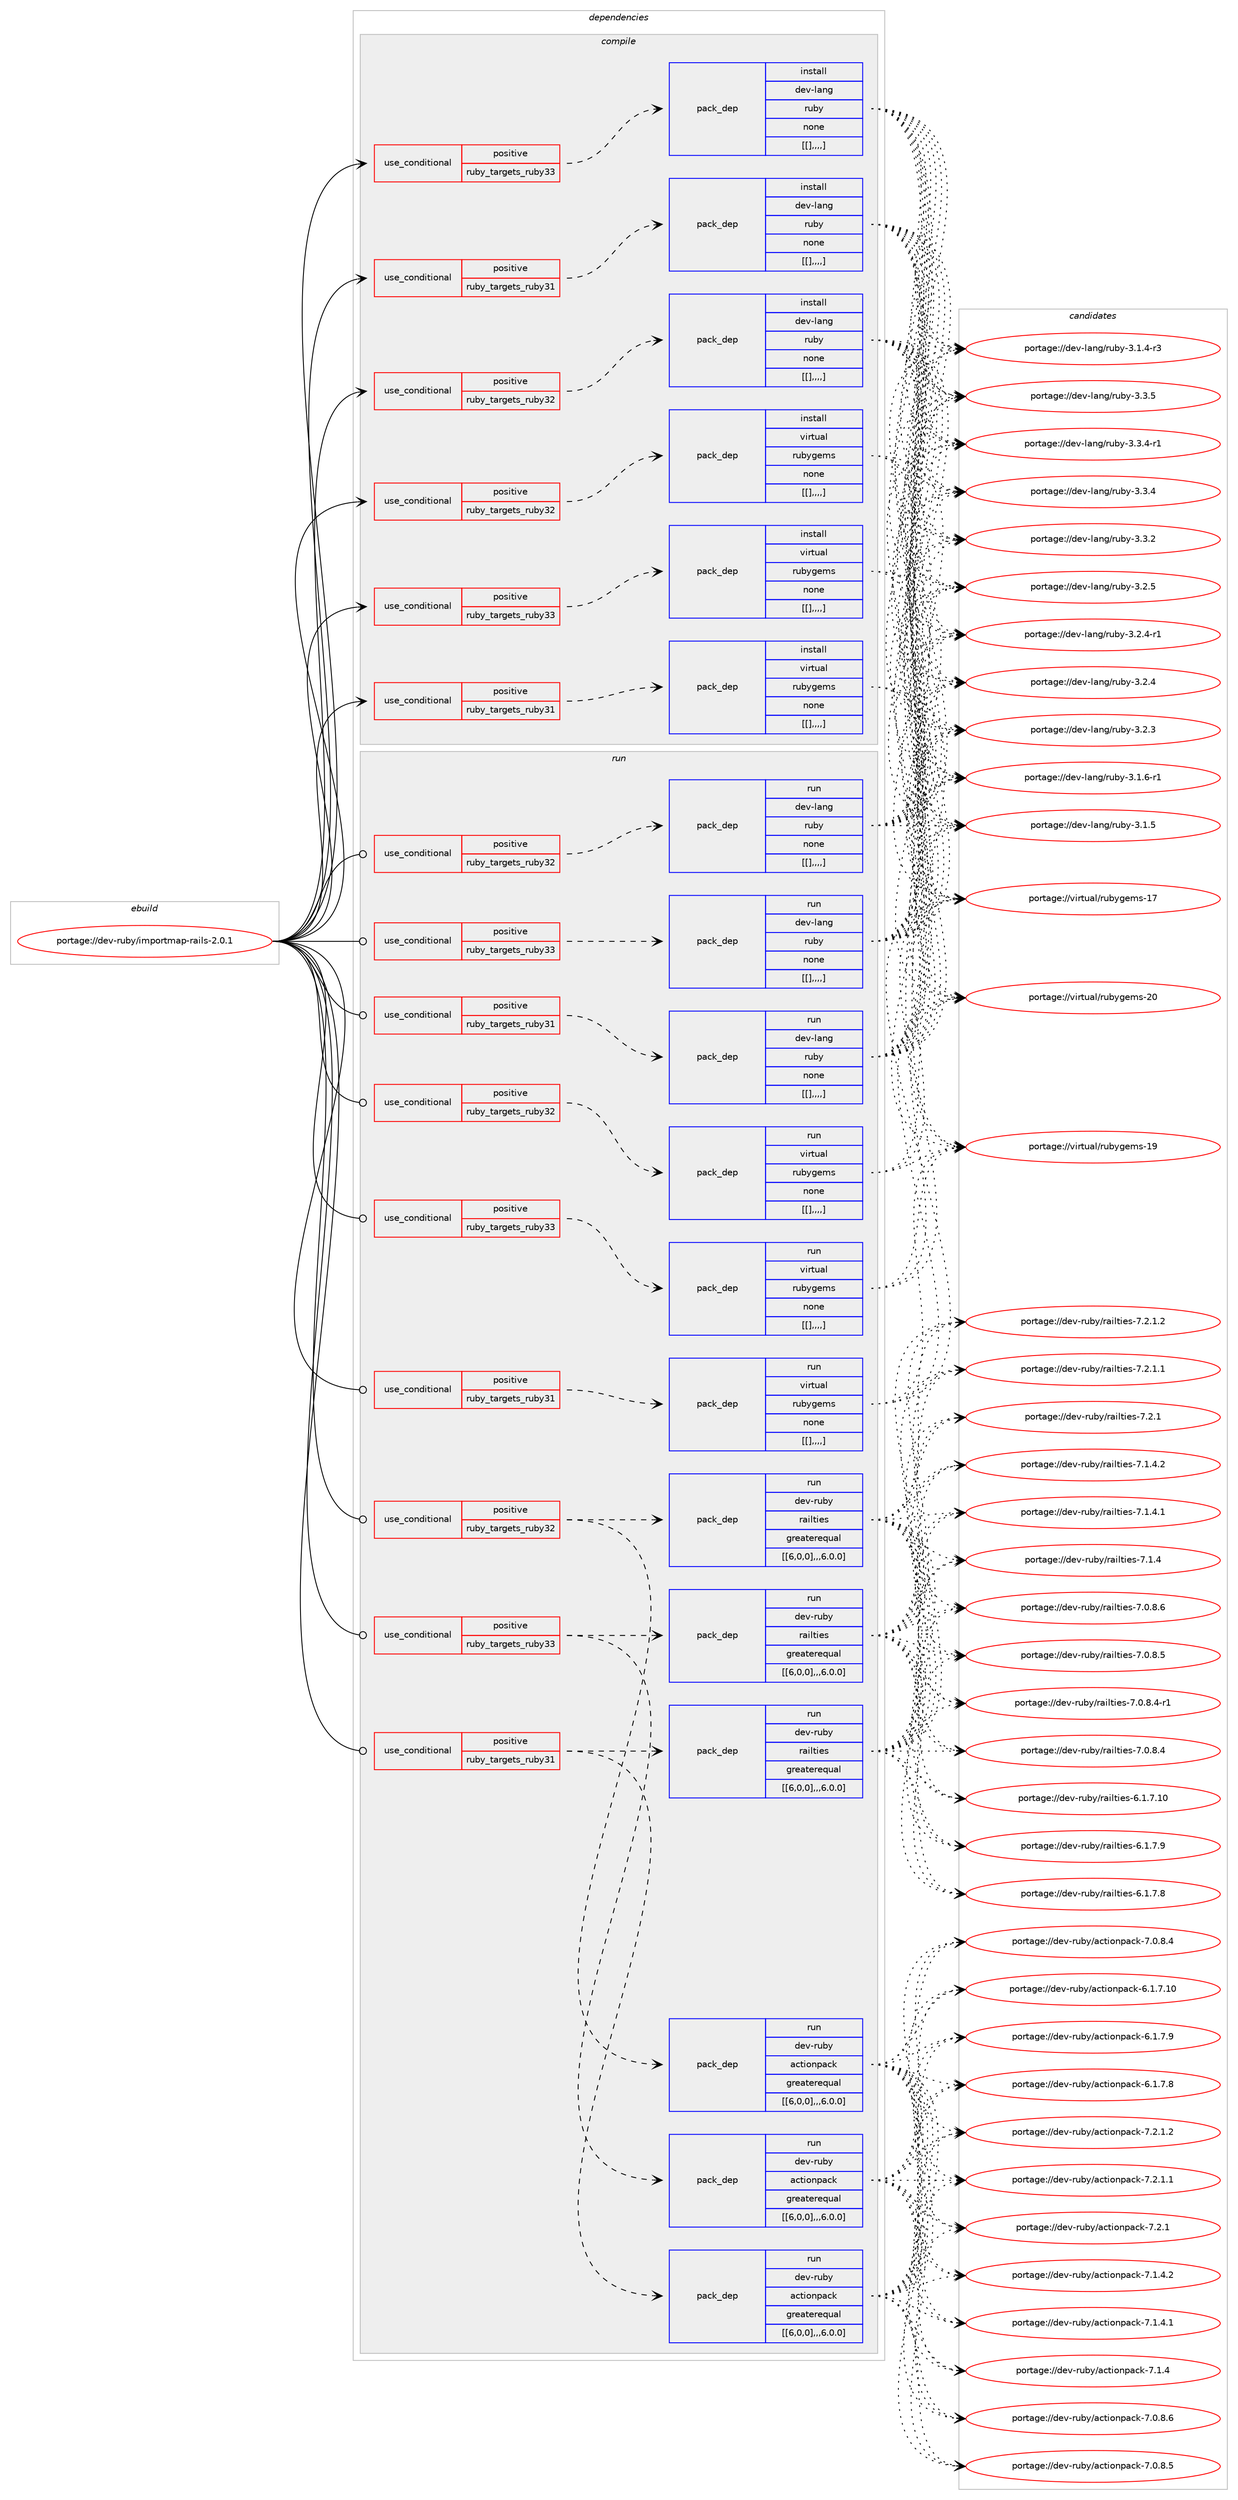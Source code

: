 digraph prolog {

# *************
# Graph options
# *************

newrank=true;
concentrate=true;
compound=true;
graph [rankdir=LR,fontname=Helvetica,fontsize=10,ranksep=1.5];#, ranksep=2.5, nodesep=0.2];
edge  [arrowhead=vee];
node  [fontname=Helvetica,fontsize=10];

# **********
# The ebuild
# **********

subgraph cluster_leftcol {
color=gray;
label=<<i>ebuild</i>>;
id [label="portage://dev-ruby/importmap-rails-2.0.1", color=red, width=4, href="../dev-ruby/importmap-rails-2.0.1.svg"];
}

# ****************
# The dependencies
# ****************

subgraph cluster_midcol {
color=gray;
label=<<i>dependencies</i>>;
subgraph cluster_compile {
fillcolor="#eeeeee";
style=filled;
label=<<i>compile</i>>;
subgraph cond53173 {
dependency197227 [label=<<TABLE BORDER="0" CELLBORDER="1" CELLSPACING="0" CELLPADDING="4"><TR><TD ROWSPAN="3" CELLPADDING="10">use_conditional</TD></TR><TR><TD>positive</TD></TR><TR><TD>ruby_targets_ruby31</TD></TR></TABLE>>, shape=none, color=red];
subgraph pack142643 {
dependency197398 [label=<<TABLE BORDER="0" CELLBORDER="1" CELLSPACING="0" CELLPADDING="4" WIDTH="220"><TR><TD ROWSPAN="6" CELLPADDING="30">pack_dep</TD></TR><TR><TD WIDTH="110">install</TD></TR><TR><TD>dev-lang</TD></TR><TR><TD>ruby</TD></TR><TR><TD>none</TD></TR><TR><TD>[[],,,,]</TD></TR></TABLE>>, shape=none, color=blue];
}
dependency197227:e -> dependency197398:w [weight=20,style="dashed",arrowhead="vee"];
}
id:e -> dependency197227:w [weight=20,style="solid",arrowhead="vee"];
subgraph cond53263 {
dependency197409 [label=<<TABLE BORDER="0" CELLBORDER="1" CELLSPACING="0" CELLPADDING="4"><TR><TD ROWSPAN="3" CELLPADDING="10">use_conditional</TD></TR><TR><TD>positive</TD></TR><TR><TD>ruby_targets_ruby31</TD></TR></TABLE>>, shape=none, color=red];
subgraph pack142756 {
dependency197516 [label=<<TABLE BORDER="0" CELLBORDER="1" CELLSPACING="0" CELLPADDING="4" WIDTH="220"><TR><TD ROWSPAN="6" CELLPADDING="30">pack_dep</TD></TR><TR><TD WIDTH="110">install</TD></TR><TR><TD>virtual</TD></TR><TR><TD>rubygems</TD></TR><TR><TD>none</TD></TR><TR><TD>[[],,,,]</TD></TR></TABLE>>, shape=none, color=blue];
}
dependency197409:e -> dependency197516:w [weight=20,style="dashed",arrowhead="vee"];
}
id:e -> dependency197409:w [weight=20,style="solid",arrowhead="vee"];
subgraph cond53331 {
dependency197582 [label=<<TABLE BORDER="0" CELLBORDER="1" CELLSPACING="0" CELLPADDING="4"><TR><TD ROWSPAN="3" CELLPADDING="10">use_conditional</TD></TR><TR><TD>positive</TD></TR><TR><TD>ruby_targets_ruby32</TD></TR></TABLE>>, shape=none, color=red];
subgraph pack142830 {
dependency197604 [label=<<TABLE BORDER="0" CELLBORDER="1" CELLSPACING="0" CELLPADDING="4" WIDTH="220"><TR><TD ROWSPAN="6" CELLPADDING="30">pack_dep</TD></TR><TR><TD WIDTH="110">install</TD></TR><TR><TD>dev-lang</TD></TR><TR><TD>ruby</TD></TR><TR><TD>none</TD></TR><TR><TD>[[],,,,]</TD></TR></TABLE>>, shape=none, color=blue];
}
dependency197582:e -> dependency197604:w [weight=20,style="dashed",arrowhead="vee"];
}
id:e -> dependency197582:w [weight=20,style="solid",arrowhead="vee"];
subgraph cond53371 {
dependency197645 [label=<<TABLE BORDER="0" CELLBORDER="1" CELLSPACING="0" CELLPADDING="4"><TR><TD ROWSPAN="3" CELLPADDING="10">use_conditional</TD></TR><TR><TD>positive</TD></TR><TR><TD>ruby_targets_ruby32</TD></TR></TABLE>>, shape=none, color=red];
subgraph pack142851 {
dependency197648 [label=<<TABLE BORDER="0" CELLBORDER="1" CELLSPACING="0" CELLPADDING="4" WIDTH="220"><TR><TD ROWSPAN="6" CELLPADDING="30">pack_dep</TD></TR><TR><TD WIDTH="110">install</TD></TR><TR><TD>virtual</TD></TR><TR><TD>rubygems</TD></TR><TR><TD>none</TD></TR><TR><TD>[[],,,,]</TD></TR></TABLE>>, shape=none, color=blue];
}
dependency197645:e -> dependency197648:w [weight=20,style="dashed",arrowhead="vee"];
}
id:e -> dependency197645:w [weight=20,style="solid",arrowhead="vee"];
subgraph cond53391 {
dependency197670 [label=<<TABLE BORDER="0" CELLBORDER="1" CELLSPACING="0" CELLPADDING="4"><TR><TD ROWSPAN="3" CELLPADDING="10">use_conditional</TD></TR><TR><TD>positive</TD></TR><TR><TD>ruby_targets_ruby33</TD></TR></TABLE>>, shape=none, color=red];
subgraph pack142869 {
dependency197708 [label=<<TABLE BORDER="0" CELLBORDER="1" CELLSPACING="0" CELLPADDING="4" WIDTH="220"><TR><TD ROWSPAN="6" CELLPADDING="30">pack_dep</TD></TR><TR><TD WIDTH="110">install</TD></TR><TR><TD>dev-lang</TD></TR><TR><TD>ruby</TD></TR><TR><TD>none</TD></TR><TR><TD>[[],,,,]</TD></TR></TABLE>>, shape=none, color=blue];
}
dependency197670:e -> dependency197708:w [weight=20,style="dashed",arrowhead="vee"];
}
id:e -> dependency197670:w [weight=20,style="solid",arrowhead="vee"];
subgraph cond53415 {
dependency197733 [label=<<TABLE BORDER="0" CELLBORDER="1" CELLSPACING="0" CELLPADDING="4"><TR><TD ROWSPAN="3" CELLPADDING="10">use_conditional</TD></TR><TR><TD>positive</TD></TR><TR><TD>ruby_targets_ruby33</TD></TR></TABLE>>, shape=none, color=red];
subgraph pack142916 {
dependency197760 [label=<<TABLE BORDER="0" CELLBORDER="1" CELLSPACING="0" CELLPADDING="4" WIDTH="220"><TR><TD ROWSPAN="6" CELLPADDING="30">pack_dep</TD></TR><TR><TD WIDTH="110">install</TD></TR><TR><TD>virtual</TD></TR><TR><TD>rubygems</TD></TR><TR><TD>none</TD></TR><TR><TD>[[],,,,]</TD></TR></TABLE>>, shape=none, color=blue];
}
dependency197733:e -> dependency197760:w [weight=20,style="dashed",arrowhead="vee"];
}
id:e -> dependency197733:w [weight=20,style="solid",arrowhead="vee"];
}
subgraph cluster_compileandrun {
fillcolor="#eeeeee";
style=filled;
label=<<i>compile and run</i>>;
}
subgraph cluster_run {
fillcolor="#eeeeee";
style=filled;
label=<<i>run</i>>;
subgraph cond53496 {
dependency197912 [label=<<TABLE BORDER="0" CELLBORDER="1" CELLSPACING="0" CELLPADDING="4"><TR><TD ROWSPAN="3" CELLPADDING="10">use_conditional</TD></TR><TR><TD>positive</TD></TR><TR><TD>ruby_targets_ruby31</TD></TR></TABLE>>, shape=none, color=red];
subgraph pack143005 {
dependency197935 [label=<<TABLE BORDER="0" CELLBORDER="1" CELLSPACING="0" CELLPADDING="4" WIDTH="220"><TR><TD ROWSPAN="6" CELLPADDING="30">pack_dep</TD></TR><TR><TD WIDTH="110">run</TD></TR><TR><TD>dev-lang</TD></TR><TR><TD>ruby</TD></TR><TR><TD>none</TD></TR><TR><TD>[[],,,,]</TD></TR></TABLE>>, shape=none, color=blue];
}
dependency197912:e -> dependency197935:w [weight=20,style="dashed",arrowhead="vee"];
}
id:e -> dependency197912:w [weight=20,style="solid",arrowhead="odot"];
subgraph cond53520 {
dependency197943 [label=<<TABLE BORDER="0" CELLBORDER="1" CELLSPACING="0" CELLPADDING="4"><TR><TD ROWSPAN="3" CELLPADDING="10">use_conditional</TD></TR><TR><TD>positive</TD></TR><TR><TD>ruby_targets_ruby31</TD></TR></TABLE>>, shape=none, color=red];
subgraph pack143009 {
dependency198009 [label=<<TABLE BORDER="0" CELLBORDER="1" CELLSPACING="0" CELLPADDING="4" WIDTH="220"><TR><TD ROWSPAN="6" CELLPADDING="30">pack_dep</TD></TR><TR><TD WIDTH="110">run</TD></TR><TR><TD>dev-ruby</TD></TR><TR><TD>actionpack</TD></TR><TR><TD>greaterequal</TD></TR><TR><TD>[[6,0,0],,,6.0.0]</TD></TR></TABLE>>, shape=none, color=blue];
}
dependency197943:e -> dependency198009:w [weight=20,style="dashed",arrowhead="vee"];
subgraph pack143049 {
dependency198016 [label=<<TABLE BORDER="0" CELLBORDER="1" CELLSPACING="0" CELLPADDING="4" WIDTH="220"><TR><TD ROWSPAN="6" CELLPADDING="30">pack_dep</TD></TR><TR><TD WIDTH="110">run</TD></TR><TR><TD>dev-ruby</TD></TR><TR><TD>railties</TD></TR><TR><TD>greaterequal</TD></TR><TR><TD>[[6,0,0],,,6.0.0]</TD></TR></TABLE>>, shape=none, color=blue];
}
dependency197943:e -> dependency198016:w [weight=20,style="dashed",arrowhead="vee"];
}
id:e -> dependency197943:w [weight=20,style="solid",arrowhead="odot"];
subgraph cond53560 {
dependency198070 [label=<<TABLE BORDER="0" CELLBORDER="1" CELLSPACING="0" CELLPADDING="4"><TR><TD ROWSPAN="3" CELLPADDING="10">use_conditional</TD></TR><TR><TD>positive</TD></TR><TR><TD>ruby_targets_ruby31</TD></TR></TABLE>>, shape=none, color=red];
subgraph pack143098 {
dependency198148 [label=<<TABLE BORDER="0" CELLBORDER="1" CELLSPACING="0" CELLPADDING="4" WIDTH="220"><TR><TD ROWSPAN="6" CELLPADDING="30">pack_dep</TD></TR><TR><TD WIDTH="110">run</TD></TR><TR><TD>virtual</TD></TR><TR><TD>rubygems</TD></TR><TR><TD>none</TD></TR><TR><TD>[[],,,,]</TD></TR></TABLE>>, shape=none, color=blue];
}
dependency198070:e -> dependency198148:w [weight=20,style="dashed",arrowhead="vee"];
}
id:e -> dependency198070:w [weight=20,style="solid",arrowhead="odot"];
subgraph cond53644 {
dependency198233 [label=<<TABLE BORDER="0" CELLBORDER="1" CELLSPACING="0" CELLPADDING="4"><TR><TD ROWSPAN="3" CELLPADDING="10">use_conditional</TD></TR><TR><TD>positive</TD></TR><TR><TD>ruby_targets_ruby32</TD></TR></TABLE>>, shape=none, color=red];
subgraph pack143174 {
dependency198270 [label=<<TABLE BORDER="0" CELLBORDER="1" CELLSPACING="0" CELLPADDING="4" WIDTH="220"><TR><TD ROWSPAN="6" CELLPADDING="30">pack_dep</TD></TR><TR><TD WIDTH="110">run</TD></TR><TR><TD>dev-lang</TD></TR><TR><TD>ruby</TD></TR><TR><TD>none</TD></TR><TR><TD>[[],,,,]</TD></TR></TABLE>>, shape=none, color=blue];
}
dependency198233:e -> dependency198270:w [weight=20,style="dashed",arrowhead="vee"];
}
id:e -> dependency198233:w [weight=20,style="solid",arrowhead="odot"];
subgraph cond53678 {
dependency198285 [label=<<TABLE BORDER="0" CELLBORDER="1" CELLSPACING="0" CELLPADDING="4"><TR><TD ROWSPAN="3" CELLPADDING="10">use_conditional</TD></TR><TR><TD>positive</TD></TR><TR><TD>ruby_targets_ruby32</TD></TR></TABLE>>, shape=none, color=red];
subgraph pack143200 {
dependency198317 [label=<<TABLE BORDER="0" CELLBORDER="1" CELLSPACING="0" CELLPADDING="4" WIDTH="220"><TR><TD ROWSPAN="6" CELLPADDING="30">pack_dep</TD></TR><TR><TD WIDTH="110">run</TD></TR><TR><TD>dev-ruby</TD></TR><TR><TD>actionpack</TD></TR><TR><TD>greaterequal</TD></TR><TR><TD>[[6,0,0],,,6.0.0]</TD></TR></TABLE>>, shape=none, color=blue];
}
dependency198285:e -> dependency198317:w [weight=20,style="dashed",arrowhead="vee"];
subgraph pack143219 {
dependency198339 [label=<<TABLE BORDER="0" CELLBORDER="1" CELLSPACING="0" CELLPADDING="4" WIDTH="220"><TR><TD ROWSPAN="6" CELLPADDING="30">pack_dep</TD></TR><TR><TD WIDTH="110">run</TD></TR><TR><TD>dev-ruby</TD></TR><TR><TD>railties</TD></TR><TR><TD>greaterequal</TD></TR><TR><TD>[[6,0,0],,,6.0.0]</TD></TR></TABLE>>, shape=none, color=blue];
}
dependency198285:e -> dependency198339:w [weight=20,style="dashed",arrowhead="vee"];
}
id:e -> dependency198285:w [weight=20,style="solid",arrowhead="odot"];
subgraph cond53712 {
dependency198434 [label=<<TABLE BORDER="0" CELLBORDER="1" CELLSPACING="0" CELLPADDING="4"><TR><TD ROWSPAN="3" CELLPADDING="10">use_conditional</TD></TR><TR><TD>positive</TD></TR><TR><TD>ruby_targets_ruby32</TD></TR></TABLE>>, shape=none, color=red];
subgraph pack143273 {
dependency198456 [label=<<TABLE BORDER="0" CELLBORDER="1" CELLSPACING="0" CELLPADDING="4" WIDTH="220"><TR><TD ROWSPAN="6" CELLPADDING="30">pack_dep</TD></TR><TR><TD WIDTH="110">run</TD></TR><TR><TD>virtual</TD></TR><TR><TD>rubygems</TD></TR><TR><TD>none</TD></TR><TR><TD>[[],,,,]</TD></TR></TABLE>>, shape=none, color=blue];
}
dependency198434:e -> dependency198456:w [weight=20,style="dashed",arrowhead="vee"];
}
id:e -> dependency198434:w [weight=20,style="solid",arrowhead="odot"];
subgraph cond53779 {
dependency198522 [label=<<TABLE BORDER="0" CELLBORDER="1" CELLSPACING="0" CELLPADDING="4"><TR><TD ROWSPAN="3" CELLPADDING="10">use_conditional</TD></TR><TR><TD>positive</TD></TR><TR><TD>ruby_targets_ruby33</TD></TR></TABLE>>, shape=none, color=red];
subgraph pack143316 {
dependency198589 [label=<<TABLE BORDER="0" CELLBORDER="1" CELLSPACING="0" CELLPADDING="4" WIDTH="220"><TR><TD ROWSPAN="6" CELLPADDING="30">pack_dep</TD></TR><TR><TD WIDTH="110">run</TD></TR><TR><TD>dev-lang</TD></TR><TR><TD>ruby</TD></TR><TR><TD>none</TD></TR><TR><TD>[[],,,,]</TD></TR></TABLE>>, shape=none, color=blue];
}
dependency198522:e -> dependency198589:w [weight=20,style="dashed",arrowhead="vee"];
}
id:e -> dependency198522:w [weight=20,style="solid",arrowhead="odot"];
subgraph cond53831 {
dependency198628 [label=<<TABLE BORDER="0" CELLBORDER="1" CELLSPACING="0" CELLPADDING="4"><TR><TD ROWSPAN="3" CELLPADDING="10">use_conditional</TD></TR><TR><TD>positive</TD></TR><TR><TD>ruby_targets_ruby33</TD></TR></TABLE>>, shape=none, color=red];
subgraph pack143382 {
dependency198645 [label=<<TABLE BORDER="0" CELLBORDER="1" CELLSPACING="0" CELLPADDING="4" WIDTH="220"><TR><TD ROWSPAN="6" CELLPADDING="30">pack_dep</TD></TR><TR><TD WIDTH="110">run</TD></TR><TR><TD>dev-ruby</TD></TR><TR><TD>actionpack</TD></TR><TR><TD>greaterequal</TD></TR><TR><TD>[[6,0,0],,,6.0.0]</TD></TR></TABLE>>, shape=none, color=blue];
}
dependency198628:e -> dependency198645:w [weight=20,style="dashed",arrowhead="vee"];
subgraph pack143403 {
dependency198739 [label=<<TABLE BORDER="0" CELLBORDER="1" CELLSPACING="0" CELLPADDING="4" WIDTH="220"><TR><TD ROWSPAN="6" CELLPADDING="30">pack_dep</TD></TR><TR><TD WIDTH="110">run</TD></TR><TR><TD>dev-ruby</TD></TR><TR><TD>railties</TD></TR><TR><TD>greaterequal</TD></TR><TR><TD>[[6,0,0],,,6.0.0]</TD></TR></TABLE>>, shape=none, color=blue];
}
dependency198628:e -> dependency198739:w [weight=20,style="dashed",arrowhead="vee"];
}
id:e -> dependency198628:w [weight=20,style="solid",arrowhead="odot"];
subgraph cond53892 {
dependency198778 [label=<<TABLE BORDER="0" CELLBORDER="1" CELLSPACING="0" CELLPADDING="4"><TR><TD ROWSPAN="3" CELLPADDING="10">use_conditional</TD></TR><TR><TD>positive</TD></TR><TR><TD>ruby_targets_ruby33</TD></TR></TABLE>>, shape=none, color=red];
subgraph pack143465 {
dependency198802 [label=<<TABLE BORDER="0" CELLBORDER="1" CELLSPACING="0" CELLPADDING="4" WIDTH="220"><TR><TD ROWSPAN="6" CELLPADDING="30">pack_dep</TD></TR><TR><TD WIDTH="110">run</TD></TR><TR><TD>virtual</TD></TR><TR><TD>rubygems</TD></TR><TR><TD>none</TD></TR><TR><TD>[[],,,,]</TD></TR></TABLE>>, shape=none, color=blue];
}
dependency198778:e -> dependency198802:w [weight=20,style="dashed",arrowhead="vee"];
}
id:e -> dependency198778:w [weight=20,style="solid",arrowhead="odot"];
}
}

# **************
# The candidates
# **************

subgraph cluster_choices {
rank=same;
color=gray;
label=<<i>candidates</i>>;

subgraph choice143019 {
color=black;
nodesep=1;
choice10010111845108971101034711411798121455146514653 [label="portage://dev-lang/ruby-3.3.5", color=red, width=4,href="../dev-lang/ruby-3.3.5.svg"];
choice100101118451089711010347114117981214551465146524511449 [label="portage://dev-lang/ruby-3.3.4-r1", color=red, width=4,href="../dev-lang/ruby-3.3.4-r1.svg"];
choice10010111845108971101034711411798121455146514652 [label="portage://dev-lang/ruby-3.3.4", color=red, width=4,href="../dev-lang/ruby-3.3.4.svg"];
choice10010111845108971101034711411798121455146514650 [label="portage://dev-lang/ruby-3.3.2", color=red, width=4,href="../dev-lang/ruby-3.3.2.svg"];
choice10010111845108971101034711411798121455146504653 [label="portage://dev-lang/ruby-3.2.5", color=red, width=4,href="../dev-lang/ruby-3.2.5.svg"];
choice100101118451089711010347114117981214551465046524511449 [label="portage://dev-lang/ruby-3.2.4-r1", color=red, width=4,href="../dev-lang/ruby-3.2.4-r1.svg"];
choice10010111845108971101034711411798121455146504652 [label="portage://dev-lang/ruby-3.2.4", color=red, width=4,href="../dev-lang/ruby-3.2.4.svg"];
choice10010111845108971101034711411798121455146504651 [label="portage://dev-lang/ruby-3.2.3", color=red, width=4,href="../dev-lang/ruby-3.2.3.svg"];
choice100101118451089711010347114117981214551464946544511449 [label="portage://dev-lang/ruby-3.1.6-r1", color=red, width=4,href="../dev-lang/ruby-3.1.6-r1.svg"];
choice10010111845108971101034711411798121455146494653 [label="portage://dev-lang/ruby-3.1.5", color=red, width=4,href="../dev-lang/ruby-3.1.5.svg"];
choice100101118451089711010347114117981214551464946524511451 [label="portage://dev-lang/ruby-3.1.4-r3", color=red, width=4,href="../dev-lang/ruby-3.1.4-r3.svg"];
dependency197398:e -> choice10010111845108971101034711411798121455146514653:w [style=dotted,weight="100"];
dependency197398:e -> choice100101118451089711010347114117981214551465146524511449:w [style=dotted,weight="100"];
dependency197398:e -> choice10010111845108971101034711411798121455146514652:w [style=dotted,weight="100"];
dependency197398:e -> choice10010111845108971101034711411798121455146514650:w [style=dotted,weight="100"];
dependency197398:e -> choice10010111845108971101034711411798121455146504653:w [style=dotted,weight="100"];
dependency197398:e -> choice100101118451089711010347114117981214551465046524511449:w [style=dotted,weight="100"];
dependency197398:e -> choice10010111845108971101034711411798121455146504652:w [style=dotted,weight="100"];
dependency197398:e -> choice10010111845108971101034711411798121455146504651:w [style=dotted,weight="100"];
dependency197398:e -> choice100101118451089711010347114117981214551464946544511449:w [style=dotted,weight="100"];
dependency197398:e -> choice10010111845108971101034711411798121455146494653:w [style=dotted,weight="100"];
dependency197398:e -> choice100101118451089711010347114117981214551464946524511451:w [style=dotted,weight="100"];
}
subgraph choice143027 {
color=black;
nodesep=1;
choice118105114116117971084711411798121103101109115455048 [label="portage://virtual/rubygems-20", color=red, width=4,href="../virtual/rubygems-20.svg"];
choice118105114116117971084711411798121103101109115454957 [label="portage://virtual/rubygems-19", color=red, width=4,href="../virtual/rubygems-19.svg"];
choice118105114116117971084711411798121103101109115454955 [label="portage://virtual/rubygems-17", color=red, width=4,href="../virtual/rubygems-17.svg"];
dependency197516:e -> choice118105114116117971084711411798121103101109115455048:w [style=dotted,weight="100"];
dependency197516:e -> choice118105114116117971084711411798121103101109115454957:w [style=dotted,weight="100"];
dependency197516:e -> choice118105114116117971084711411798121103101109115454955:w [style=dotted,weight="100"];
}
subgraph choice143040 {
color=black;
nodesep=1;
choice10010111845108971101034711411798121455146514653 [label="portage://dev-lang/ruby-3.3.5", color=red, width=4,href="../dev-lang/ruby-3.3.5.svg"];
choice100101118451089711010347114117981214551465146524511449 [label="portage://dev-lang/ruby-3.3.4-r1", color=red, width=4,href="../dev-lang/ruby-3.3.4-r1.svg"];
choice10010111845108971101034711411798121455146514652 [label="portage://dev-lang/ruby-3.3.4", color=red, width=4,href="../dev-lang/ruby-3.3.4.svg"];
choice10010111845108971101034711411798121455146514650 [label="portage://dev-lang/ruby-3.3.2", color=red, width=4,href="../dev-lang/ruby-3.3.2.svg"];
choice10010111845108971101034711411798121455146504653 [label="portage://dev-lang/ruby-3.2.5", color=red, width=4,href="../dev-lang/ruby-3.2.5.svg"];
choice100101118451089711010347114117981214551465046524511449 [label="portage://dev-lang/ruby-3.2.4-r1", color=red, width=4,href="../dev-lang/ruby-3.2.4-r1.svg"];
choice10010111845108971101034711411798121455146504652 [label="portage://dev-lang/ruby-3.2.4", color=red, width=4,href="../dev-lang/ruby-3.2.4.svg"];
choice10010111845108971101034711411798121455146504651 [label="portage://dev-lang/ruby-3.2.3", color=red, width=4,href="../dev-lang/ruby-3.2.3.svg"];
choice100101118451089711010347114117981214551464946544511449 [label="portage://dev-lang/ruby-3.1.6-r1", color=red, width=4,href="../dev-lang/ruby-3.1.6-r1.svg"];
choice10010111845108971101034711411798121455146494653 [label="portage://dev-lang/ruby-3.1.5", color=red, width=4,href="../dev-lang/ruby-3.1.5.svg"];
choice100101118451089711010347114117981214551464946524511451 [label="portage://dev-lang/ruby-3.1.4-r3", color=red, width=4,href="../dev-lang/ruby-3.1.4-r3.svg"];
dependency197604:e -> choice10010111845108971101034711411798121455146514653:w [style=dotted,weight="100"];
dependency197604:e -> choice100101118451089711010347114117981214551465146524511449:w [style=dotted,weight="100"];
dependency197604:e -> choice10010111845108971101034711411798121455146514652:w [style=dotted,weight="100"];
dependency197604:e -> choice10010111845108971101034711411798121455146514650:w [style=dotted,weight="100"];
dependency197604:e -> choice10010111845108971101034711411798121455146504653:w [style=dotted,weight="100"];
dependency197604:e -> choice100101118451089711010347114117981214551465046524511449:w [style=dotted,weight="100"];
dependency197604:e -> choice10010111845108971101034711411798121455146504652:w [style=dotted,weight="100"];
dependency197604:e -> choice10010111845108971101034711411798121455146504651:w [style=dotted,weight="100"];
dependency197604:e -> choice100101118451089711010347114117981214551464946544511449:w [style=dotted,weight="100"];
dependency197604:e -> choice10010111845108971101034711411798121455146494653:w [style=dotted,weight="100"];
dependency197604:e -> choice100101118451089711010347114117981214551464946524511451:w [style=dotted,weight="100"];
}
subgraph choice143046 {
color=black;
nodesep=1;
choice118105114116117971084711411798121103101109115455048 [label="portage://virtual/rubygems-20", color=red, width=4,href="../virtual/rubygems-20.svg"];
choice118105114116117971084711411798121103101109115454957 [label="portage://virtual/rubygems-19", color=red, width=4,href="../virtual/rubygems-19.svg"];
choice118105114116117971084711411798121103101109115454955 [label="portage://virtual/rubygems-17", color=red, width=4,href="../virtual/rubygems-17.svg"];
dependency197648:e -> choice118105114116117971084711411798121103101109115455048:w [style=dotted,weight="100"];
dependency197648:e -> choice118105114116117971084711411798121103101109115454957:w [style=dotted,weight="100"];
dependency197648:e -> choice118105114116117971084711411798121103101109115454955:w [style=dotted,weight="100"];
}
subgraph choice143061 {
color=black;
nodesep=1;
choice10010111845108971101034711411798121455146514653 [label="portage://dev-lang/ruby-3.3.5", color=red, width=4,href="../dev-lang/ruby-3.3.5.svg"];
choice100101118451089711010347114117981214551465146524511449 [label="portage://dev-lang/ruby-3.3.4-r1", color=red, width=4,href="../dev-lang/ruby-3.3.4-r1.svg"];
choice10010111845108971101034711411798121455146514652 [label="portage://dev-lang/ruby-3.3.4", color=red, width=4,href="../dev-lang/ruby-3.3.4.svg"];
choice10010111845108971101034711411798121455146514650 [label="portage://dev-lang/ruby-3.3.2", color=red, width=4,href="../dev-lang/ruby-3.3.2.svg"];
choice10010111845108971101034711411798121455146504653 [label="portage://dev-lang/ruby-3.2.5", color=red, width=4,href="../dev-lang/ruby-3.2.5.svg"];
choice100101118451089711010347114117981214551465046524511449 [label="portage://dev-lang/ruby-3.2.4-r1", color=red, width=4,href="../dev-lang/ruby-3.2.4-r1.svg"];
choice10010111845108971101034711411798121455146504652 [label="portage://dev-lang/ruby-3.2.4", color=red, width=4,href="../dev-lang/ruby-3.2.4.svg"];
choice10010111845108971101034711411798121455146504651 [label="portage://dev-lang/ruby-3.2.3", color=red, width=4,href="../dev-lang/ruby-3.2.3.svg"];
choice100101118451089711010347114117981214551464946544511449 [label="portage://dev-lang/ruby-3.1.6-r1", color=red, width=4,href="../dev-lang/ruby-3.1.6-r1.svg"];
choice10010111845108971101034711411798121455146494653 [label="portage://dev-lang/ruby-3.1.5", color=red, width=4,href="../dev-lang/ruby-3.1.5.svg"];
choice100101118451089711010347114117981214551464946524511451 [label="portage://dev-lang/ruby-3.1.4-r3", color=red, width=4,href="../dev-lang/ruby-3.1.4-r3.svg"];
dependency197708:e -> choice10010111845108971101034711411798121455146514653:w [style=dotted,weight="100"];
dependency197708:e -> choice100101118451089711010347114117981214551465146524511449:w [style=dotted,weight="100"];
dependency197708:e -> choice10010111845108971101034711411798121455146514652:w [style=dotted,weight="100"];
dependency197708:e -> choice10010111845108971101034711411798121455146514650:w [style=dotted,weight="100"];
dependency197708:e -> choice10010111845108971101034711411798121455146504653:w [style=dotted,weight="100"];
dependency197708:e -> choice100101118451089711010347114117981214551465046524511449:w [style=dotted,weight="100"];
dependency197708:e -> choice10010111845108971101034711411798121455146504652:w [style=dotted,weight="100"];
dependency197708:e -> choice10010111845108971101034711411798121455146504651:w [style=dotted,weight="100"];
dependency197708:e -> choice100101118451089711010347114117981214551464946544511449:w [style=dotted,weight="100"];
dependency197708:e -> choice10010111845108971101034711411798121455146494653:w [style=dotted,weight="100"];
dependency197708:e -> choice100101118451089711010347114117981214551464946524511451:w [style=dotted,weight="100"];
}
subgraph choice143083 {
color=black;
nodesep=1;
choice118105114116117971084711411798121103101109115455048 [label="portage://virtual/rubygems-20", color=red, width=4,href="../virtual/rubygems-20.svg"];
choice118105114116117971084711411798121103101109115454957 [label="portage://virtual/rubygems-19", color=red, width=4,href="../virtual/rubygems-19.svg"];
choice118105114116117971084711411798121103101109115454955 [label="portage://virtual/rubygems-17", color=red, width=4,href="../virtual/rubygems-17.svg"];
dependency197760:e -> choice118105114116117971084711411798121103101109115455048:w [style=dotted,weight="100"];
dependency197760:e -> choice118105114116117971084711411798121103101109115454957:w [style=dotted,weight="100"];
dependency197760:e -> choice118105114116117971084711411798121103101109115454955:w [style=dotted,weight="100"];
}
subgraph choice143095 {
color=black;
nodesep=1;
choice10010111845108971101034711411798121455146514653 [label="portage://dev-lang/ruby-3.3.5", color=red, width=4,href="../dev-lang/ruby-3.3.5.svg"];
choice100101118451089711010347114117981214551465146524511449 [label="portage://dev-lang/ruby-3.3.4-r1", color=red, width=4,href="../dev-lang/ruby-3.3.4-r1.svg"];
choice10010111845108971101034711411798121455146514652 [label="portage://dev-lang/ruby-3.3.4", color=red, width=4,href="../dev-lang/ruby-3.3.4.svg"];
choice10010111845108971101034711411798121455146514650 [label="portage://dev-lang/ruby-3.3.2", color=red, width=4,href="../dev-lang/ruby-3.3.2.svg"];
choice10010111845108971101034711411798121455146504653 [label="portage://dev-lang/ruby-3.2.5", color=red, width=4,href="../dev-lang/ruby-3.2.5.svg"];
choice100101118451089711010347114117981214551465046524511449 [label="portage://dev-lang/ruby-3.2.4-r1", color=red, width=4,href="../dev-lang/ruby-3.2.4-r1.svg"];
choice10010111845108971101034711411798121455146504652 [label="portage://dev-lang/ruby-3.2.4", color=red, width=4,href="../dev-lang/ruby-3.2.4.svg"];
choice10010111845108971101034711411798121455146504651 [label="portage://dev-lang/ruby-3.2.3", color=red, width=4,href="../dev-lang/ruby-3.2.3.svg"];
choice100101118451089711010347114117981214551464946544511449 [label="portage://dev-lang/ruby-3.1.6-r1", color=red, width=4,href="../dev-lang/ruby-3.1.6-r1.svg"];
choice10010111845108971101034711411798121455146494653 [label="portage://dev-lang/ruby-3.1.5", color=red, width=4,href="../dev-lang/ruby-3.1.5.svg"];
choice100101118451089711010347114117981214551464946524511451 [label="portage://dev-lang/ruby-3.1.4-r3", color=red, width=4,href="../dev-lang/ruby-3.1.4-r3.svg"];
dependency197935:e -> choice10010111845108971101034711411798121455146514653:w [style=dotted,weight="100"];
dependency197935:e -> choice100101118451089711010347114117981214551465146524511449:w [style=dotted,weight="100"];
dependency197935:e -> choice10010111845108971101034711411798121455146514652:w [style=dotted,weight="100"];
dependency197935:e -> choice10010111845108971101034711411798121455146514650:w [style=dotted,weight="100"];
dependency197935:e -> choice10010111845108971101034711411798121455146504653:w [style=dotted,weight="100"];
dependency197935:e -> choice100101118451089711010347114117981214551465046524511449:w [style=dotted,weight="100"];
dependency197935:e -> choice10010111845108971101034711411798121455146504652:w [style=dotted,weight="100"];
dependency197935:e -> choice10010111845108971101034711411798121455146504651:w [style=dotted,weight="100"];
dependency197935:e -> choice100101118451089711010347114117981214551464946544511449:w [style=dotted,weight="100"];
dependency197935:e -> choice10010111845108971101034711411798121455146494653:w [style=dotted,weight="100"];
dependency197935:e -> choice100101118451089711010347114117981214551464946524511451:w [style=dotted,weight="100"];
}
subgraph choice143100 {
color=black;
nodesep=1;
choice100101118451141179812147979911610511111011297991074555465046494650 [label="portage://dev-ruby/actionpack-7.2.1.2", color=red, width=4,href="../dev-ruby/actionpack-7.2.1.2.svg"];
choice100101118451141179812147979911610511111011297991074555465046494649 [label="portage://dev-ruby/actionpack-7.2.1.1", color=red, width=4,href="../dev-ruby/actionpack-7.2.1.1.svg"];
choice10010111845114117981214797991161051111101129799107455546504649 [label="portage://dev-ruby/actionpack-7.2.1", color=red, width=4,href="../dev-ruby/actionpack-7.2.1.svg"];
choice100101118451141179812147979911610511111011297991074555464946524650 [label="portage://dev-ruby/actionpack-7.1.4.2", color=red, width=4,href="../dev-ruby/actionpack-7.1.4.2.svg"];
choice100101118451141179812147979911610511111011297991074555464946524649 [label="portage://dev-ruby/actionpack-7.1.4.1", color=red, width=4,href="../dev-ruby/actionpack-7.1.4.1.svg"];
choice10010111845114117981214797991161051111101129799107455546494652 [label="portage://dev-ruby/actionpack-7.1.4", color=red, width=4,href="../dev-ruby/actionpack-7.1.4.svg"];
choice100101118451141179812147979911610511111011297991074555464846564654 [label="portage://dev-ruby/actionpack-7.0.8.6", color=red, width=4,href="../dev-ruby/actionpack-7.0.8.6.svg"];
choice100101118451141179812147979911610511111011297991074555464846564653 [label="portage://dev-ruby/actionpack-7.0.8.5", color=red, width=4,href="../dev-ruby/actionpack-7.0.8.5.svg"];
choice100101118451141179812147979911610511111011297991074555464846564652 [label="portage://dev-ruby/actionpack-7.0.8.4", color=red, width=4,href="../dev-ruby/actionpack-7.0.8.4.svg"];
choice10010111845114117981214797991161051111101129799107455446494655464948 [label="portage://dev-ruby/actionpack-6.1.7.10", color=red, width=4,href="../dev-ruby/actionpack-6.1.7.10.svg"];
choice100101118451141179812147979911610511111011297991074554464946554657 [label="portage://dev-ruby/actionpack-6.1.7.9", color=red, width=4,href="../dev-ruby/actionpack-6.1.7.9.svg"];
choice100101118451141179812147979911610511111011297991074554464946554656 [label="portage://dev-ruby/actionpack-6.1.7.8", color=red, width=4,href="../dev-ruby/actionpack-6.1.7.8.svg"];
dependency198009:e -> choice100101118451141179812147979911610511111011297991074555465046494650:w [style=dotted,weight="100"];
dependency198009:e -> choice100101118451141179812147979911610511111011297991074555465046494649:w [style=dotted,weight="100"];
dependency198009:e -> choice10010111845114117981214797991161051111101129799107455546504649:w [style=dotted,weight="100"];
dependency198009:e -> choice100101118451141179812147979911610511111011297991074555464946524650:w [style=dotted,weight="100"];
dependency198009:e -> choice100101118451141179812147979911610511111011297991074555464946524649:w [style=dotted,weight="100"];
dependency198009:e -> choice10010111845114117981214797991161051111101129799107455546494652:w [style=dotted,weight="100"];
dependency198009:e -> choice100101118451141179812147979911610511111011297991074555464846564654:w [style=dotted,weight="100"];
dependency198009:e -> choice100101118451141179812147979911610511111011297991074555464846564653:w [style=dotted,weight="100"];
dependency198009:e -> choice100101118451141179812147979911610511111011297991074555464846564652:w [style=dotted,weight="100"];
dependency198009:e -> choice10010111845114117981214797991161051111101129799107455446494655464948:w [style=dotted,weight="100"];
dependency198009:e -> choice100101118451141179812147979911610511111011297991074554464946554657:w [style=dotted,weight="100"];
dependency198009:e -> choice100101118451141179812147979911610511111011297991074554464946554656:w [style=dotted,weight="100"];
}
subgraph choice143106 {
color=black;
nodesep=1;
choice100101118451141179812147114971051081161051011154555465046494650 [label="portage://dev-ruby/railties-7.2.1.2", color=red, width=4,href="../dev-ruby/railties-7.2.1.2.svg"];
choice100101118451141179812147114971051081161051011154555465046494649 [label="portage://dev-ruby/railties-7.2.1.1", color=red, width=4,href="../dev-ruby/railties-7.2.1.1.svg"];
choice10010111845114117981214711497105108116105101115455546504649 [label="portage://dev-ruby/railties-7.2.1", color=red, width=4,href="../dev-ruby/railties-7.2.1.svg"];
choice100101118451141179812147114971051081161051011154555464946524650 [label="portage://dev-ruby/railties-7.1.4.2", color=red, width=4,href="../dev-ruby/railties-7.1.4.2.svg"];
choice100101118451141179812147114971051081161051011154555464946524649 [label="portage://dev-ruby/railties-7.1.4.1", color=red, width=4,href="../dev-ruby/railties-7.1.4.1.svg"];
choice10010111845114117981214711497105108116105101115455546494652 [label="portage://dev-ruby/railties-7.1.4", color=red, width=4,href="../dev-ruby/railties-7.1.4.svg"];
choice100101118451141179812147114971051081161051011154555464846564654 [label="portage://dev-ruby/railties-7.0.8.6", color=red, width=4,href="../dev-ruby/railties-7.0.8.6.svg"];
choice100101118451141179812147114971051081161051011154555464846564653 [label="portage://dev-ruby/railties-7.0.8.5", color=red, width=4,href="../dev-ruby/railties-7.0.8.5.svg"];
choice1001011184511411798121471149710510811610510111545554648465646524511449 [label="portage://dev-ruby/railties-7.0.8.4-r1", color=red, width=4,href="../dev-ruby/railties-7.0.8.4-r1.svg"];
choice100101118451141179812147114971051081161051011154555464846564652 [label="portage://dev-ruby/railties-7.0.8.4", color=red, width=4,href="../dev-ruby/railties-7.0.8.4.svg"];
choice10010111845114117981214711497105108116105101115455446494655464948 [label="portage://dev-ruby/railties-6.1.7.10", color=red, width=4,href="../dev-ruby/railties-6.1.7.10.svg"];
choice100101118451141179812147114971051081161051011154554464946554657 [label="portage://dev-ruby/railties-6.1.7.9", color=red, width=4,href="../dev-ruby/railties-6.1.7.9.svg"];
choice100101118451141179812147114971051081161051011154554464946554656 [label="portage://dev-ruby/railties-6.1.7.8", color=red, width=4,href="../dev-ruby/railties-6.1.7.8.svg"];
dependency198016:e -> choice100101118451141179812147114971051081161051011154555465046494650:w [style=dotted,weight="100"];
dependency198016:e -> choice100101118451141179812147114971051081161051011154555465046494649:w [style=dotted,weight="100"];
dependency198016:e -> choice10010111845114117981214711497105108116105101115455546504649:w [style=dotted,weight="100"];
dependency198016:e -> choice100101118451141179812147114971051081161051011154555464946524650:w [style=dotted,weight="100"];
dependency198016:e -> choice100101118451141179812147114971051081161051011154555464946524649:w [style=dotted,weight="100"];
dependency198016:e -> choice10010111845114117981214711497105108116105101115455546494652:w [style=dotted,weight="100"];
dependency198016:e -> choice100101118451141179812147114971051081161051011154555464846564654:w [style=dotted,weight="100"];
dependency198016:e -> choice100101118451141179812147114971051081161051011154555464846564653:w [style=dotted,weight="100"];
dependency198016:e -> choice1001011184511411798121471149710510811610510111545554648465646524511449:w [style=dotted,weight="100"];
dependency198016:e -> choice100101118451141179812147114971051081161051011154555464846564652:w [style=dotted,weight="100"];
dependency198016:e -> choice10010111845114117981214711497105108116105101115455446494655464948:w [style=dotted,weight="100"];
dependency198016:e -> choice100101118451141179812147114971051081161051011154554464946554657:w [style=dotted,weight="100"];
dependency198016:e -> choice100101118451141179812147114971051081161051011154554464946554656:w [style=dotted,weight="100"];
}
subgraph choice143154 {
color=black;
nodesep=1;
choice118105114116117971084711411798121103101109115455048 [label="portage://virtual/rubygems-20", color=red, width=4,href="../virtual/rubygems-20.svg"];
choice118105114116117971084711411798121103101109115454957 [label="portage://virtual/rubygems-19", color=red, width=4,href="../virtual/rubygems-19.svg"];
choice118105114116117971084711411798121103101109115454955 [label="portage://virtual/rubygems-17", color=red, width=4,href="../virtual/rubygems-17.svg"];
dependency198148:e -> choice118105114116117971084711411798121103101109115455048:w [style=dotted,weight="100"];
dependency198148:e -> choice118105114116117971084711411798121103101109115454957:w [style=dotted,weight="100"];
dependency198148:e -> choice118105114116117971084711411798121103101109115454955:w [style=dotted,weight="100"];
}
subgraph choice143155 {
color=black;
nodesep=1;
choice10010111845108971101034711411798121455146514653 [label="portage://dev-lang/ruby-3.3.5", color=red, width=4,href="../dev-lang/ruby-3.3.5.svg"];
choice100101118451089711010347114117981214551465146524511449 [label="portage://dev-lang/ruby-3.3.4-r1", color=red, width=4,href="../dev-lang/ruby-3.3.4-r1.svg"];
choice10010111845108971101034711411798121455146514652 [label="portage://dev-lang/ruby-3.3.4", color=red, width=4,href="../dev-lang/ruby-3.3.4.svg"];
choice10010111845108971101034711411798121455146514650 [label="portage://dev-lang/ruby-3.3.2", color=red, width=4,href="../dev-lang/ruby-3.3.2.svg"];
choice10010111845108971101034711411798121455146504653 [label="portage://dev-lang/ruby-3.2.5", color=red, width=4,href="../dev-lang/ruby-3.2.5.svg"];
choice100101118451089711010347114117981214551465046524511449 [label="portage://dev-lang/ruby-3.2.4-r1", color=red, width=4,href="../dev-lang/ruby-3.2.4-r1.svg"];
choice10010111845108971101034711411798121455146504652 [label="portage://dev-lang/ruby-3.2.4", color=red, width=4,href="../dev-lang/ruby-3.2.4.svg"];
choice10010111845108971101034711411798121455146504651 [label="portage://dev-lang/ruby-3.2.3", color=red, width=4,href="../dev-lang/ruby-3.2.3.svg"];
choice100101118451089711010347114117981214551464946544511449 [label="portage://dev-lang/ruby-3.1.6-r1", color=red, width=4,href="../dev-lang/ruby-3.1.6-r1.svg"];
choice10010111845108971101034711411798121455146494653 [label="portage://dev-lang/ruby-3.1.5", color=red, width=4,href="../dev-lang/ruby-3.1.5.svg"];
choice100101118451089711010347114117981214551464946524511451 [label="portage://dev-lang/ruby-3.1.4-r3", color=red, width=4,href="../dev-lang/ruby-3.1.4-r3.svg"];
dependency198270:e -> choice10010111845108971101034711411798121455146514653:w [style=dotted,weight="100"];
dependency198270:e -> choice100101118451089711010347114117981214551465146524511449:w [style=dotted,weight="100"];
dependency198270:e -> choice10010111845108971101034711411798121455146514652:w [style=dotted,weight="100"];
dependency198270:e -> choice10010111845108971101034711411798121455146514650:w [style=dotted,weight="100"];
dependency198270:e -> choice10010111845108971101034711411798121455146504653:w [style=dotted,weight="100"];
dependency198270:e -> choice100101118451089711010347114117981214551465046524511449:w [style=dotted,weight="100"];
dependency198270:e -> choice10010111845108971101034711411798121455146504652:w [style=dotted,weight="100"];
dependency198270:e -> choice10010111845108971101034711411798121455146504651:w [style=dotted,weight="100"];
dependency198270:e -> choice100101118451089711010347114117981214551464946544511449:w [style=dotted,weight="100"];
dependency198270:e -> choice10010111845108971101034711411798121455146494653:w [style=dotted,weight="100"];
dependency198270:e -> choice100101118451089711010347114117981214551464946524511451:w [style=dotted,weight="100"];
}
subgraph choice143169 {
color=black;
nodesep=1;
choice100101118451141179812147979911610511111011297991074555465046494650 [label="portage://dev-ruby/actionpack-7.2.1.2", color=red, width=4,href="../dev-ruby/actionpack-7.2.1.2.svg"];
choice100101118451141179812147979911610511111011297991074555465046494649 [label="portage://dev-ruby/actionpack-7.2.1.1", color=red, width=4,href="../dev-ruby/actionpack-7.2.1.1.svg"];
choice10010111845114117981214797991161051111101129799107455546504649 [label="portage://dev-ruby/actionpack-7.2.1", color=red, width=4,href="../dev-ruby/actionpack-7.2.1.svg"];
choice100101118451141179812147979911610511111011297991074555464946524650 [label="portage://dev-ruby/actionpack-7.1.4.2", color=red, width=4,href="../dev-ruby/actionpack-7.1.4.2.svg"];
choice100101118451141179812147979911610511111011297991074555464946524649 [label="portage://dev-ruby/actionpack-7.1.4.1", color=red, width=4,href="../dev-ruby/actionpack-7.1.4.1.svg"];
choice10010111845114117981214797991161051111101129799107455546494652 [label="portage://dev-ruby/actionpack-7.1.4", color=red, width=4,href="../dev-ruby/actionpack-7.1.4.svg"];
choice100101118451141179812147979911610511111011297991074555464846564654 [label="portage://dev-ruby/actionpack-7.0.8.6", color=red, width=4,href="../dev-ruby/actionpack-7.0.8.6.svg"];
choice100101118451141179812147979911610511111011297991074555464846564653 [label="portage://dev-ruby/actionpack-7.0.8.5", color=red, width=4,href="../dev-ruby/actionpack-7.0.8.5.svg"];
choice100101118451141179812147979911610511111011297991074555464846564652 [label="portage://dev-ruby/actionpack-7.0.8.4", color=red, width=4,href="../dev-ruby/actionpack-7.0.8.4.svg"];
choice10010111845114117981214797991161051111101129799107455446494655464948 [label="portage://dev-ruby/actionpack-6.1.7.10", color=red, width=4,href="../dev-ruby/actionpack-6.1.7.10.svg"];
choice100101118451141179812147979911610511111011297991074554464946554657 [label="portage://dev-ruby/actionpack-6.1.7.9", color=red, width=4,href="../dev-ruby/actionpack-6.1.7.9.svg"];
choice100101118451141179812147979911610511111011297991074554464946554656 [label="portage://dev-ruby/actionpack-6.1.7.8", color=red, width=4,href="../dev-ruby/actionpack-6.1.7.8.svg"];
dependency198317:e -> choice100101118451141179812147979911610511111011297991074555465046494650:w [style=dotted,weight="100"];
dependency198317:e -> choice100101118451141179812147979911610511111011297991074555465046494649:w [style=dotted,weight="100"];
dependency198317:e -> choice10010111845114117981214797991161051111101129799107455546504649:w [style=dotted,weight="100"];
dependency198317:e -> choice100101118451141179812147979911610511111011297991074555464946524650:w [style=dotted,weight="100"];
dependency198317:e -> choice100101118451141179812147979911610511111011297991074555464946524649:w [style=dotted,weight="100"];
dependency198317:e -> choice10010111845114117981214797991161051111101129799107455546494652:w [style=dotted,weight="100"];
dependency198317:e -> choice100101118451141179812147979911610511111011297991074555464846564654:w [style=dotted,weight="100"];
dependency198317:e -> choice100101118451141179812147979911610511111011297991074555464846564653:w [style=dotted,weight="100"];
dependency198317:e -> choice100101118451141179812147979911610511111011297991074555464846564652:w [style=dotted,weight="100"];
dependency198317:e -> choice10010111845114117981214797991161051111101129799107455446494655464948:w [style=dotted,weight="100"];
dependency198317:e -> choice100101118451141179812147979911610511111011297991074554464946554657:w [style=dotted,weight="100"];
dependency198317:e -> choice100101118451141179812147979911610511111011297991074554464946554656:w [style=dotted,weight="100"];
}
subgraph choice143177 {
color=black;
nodesep=1;
choice100101118451141179812147114971051081161051011154555465046494650 [label="portage://dev-ruby/railties-7.2.1.2", color=red, width=4,href="../dev-ruby/railties-7.2.1.2.svg"];
choice100101118451141179812147114971051081161051011154555465046494649 [label="portage://dev-ruby/railties-7.2.1.1", color=red, width=4,href="../dev-ruby/railties-7.2.1.1.svg"];
choice10010111845114117981214711497105108116105101115455546504649 [label="portage://dev-ruby/railties-7.2.1", color=red, width=4,href="../dev-ruby/railties-7.2.1.svg"];
choice100101118451141179812147114971051081161051011154555464946524650 [label="portage://dev-ruby/railties-7.1.4.2", color=red, width=4,href="../dev-ruby/railties-7.1.4.2.svg"];
choice100101118451141179812147114971051081161051011154555464946524649 [label="portage://dev-ruby/railties-7.1.4.1", color=red, width=4,href="../dev-ruby/railties-7.1.4.1.svg"];
choice10010111845114117981214711497105108116105101115455546494652 [label="portage://dev-ruby/railties-7.1.4", color=red, width=4,href="../dev-ruby/railties-7.1.4.svg"];
choice100101118451141179812147114971051081161051011154555464846564654 [label="portage://dev-ruby/railties-7.0.8.6", color=red, width=4,href="../dev-ruby/railties-7.0.8.6.svg"];
choice100101118451141179812147114971051081161051011154555464846564653 [label="portage://dev-ruby/railties-7.0.8.5", color=red, width=4,href="../dev-ruby/railties-7.0.8.5.svg"];
choice1001011184511411798121471149710510811610510111545554648465646524511449 [label="portage://dev-ruby/railties-7.0.8.4-r1", color=red, width=4,href="../dev-ruby/railties-7.0.8.4-r1.svg"];
choice100101118451141179812147114971051081161051011154555464846564652 [label="portage://dev-ruby/railties-7.0.8.4", color=red, width=4,href="../dev-ruby/railties-7.0.8.4.svg"];
choice10010111845114117981214711497105108116105101115455446494655464948 [label="portage://dev-ruby/railties-6.1.7.10", color=red, width=4,href="../dev-ruby/railties-6.1.7.10.svg"];
choice100101118451141179812147114971051081161051011154554464946554657 [label="portage://dev-ruby/railties-6.1.7.9", color=red, width=4,href="../dev-ruby/railties-6.1.7.9.svg"];
choice100101118451141179812147114971051081161051011154554464946554656 [label="portage://dev-ruby/railties-6.1.7.8", color=red, width=4,href="../dev-ruby/railties-6.1.7.8.svg"];
dependency198339:e -> choice100101118451141179812147114971051081161051011154555465046494650:w [style=dotted,weight="100"];
dependency198339:e -> choice100101118451141179812147114971051081161051011154555465046494649:w [style=dotted,weight="100"];
dependency198339:e -> choice10010111845114117981214711497105108116105101115455546504649:w [style=dotted,weight="100"];
dependency198339:e -> choice100101118451141179812147114971051081161051011154555464946524650:w [style=dotted,weight="100"];
dependency198339:e -> choice100101118451141179812147114971051081161051011154555464946524649:w [style=dotted,weight="100"];
dependency198339:e -> choice10010111845114117981214711497105108116105101115455546494652:w [style=dotted,weight="100"];
dependency198339:e -> choice100101118451141179812147114971051081161051011154555464846564654:w [style=dotted,weight="100"];
dependency198339:e -> choice100101118451141179812147114971051081161051011154555464846564653:w [style=dotted,weight="100"];
dependency198339:e -> choice1001011184511411798121471149710510811610510111545554648465646524511449:w [style=dotted,weight="100"];
dependency198339:e -> choice100101118451141179812147114971051081161051011154555464846564652:w [style=dotted,weight="100"];
dependency198339:e -> choice10010111845114117981214711497105108116105101115455446494655464948:w [style=dotted,weight="100"];
dependency198339:e -> choice100101118451141179812147114971051081161051011154554464946554657:w [style=dotted,weight="100"];
dependency198339:e -> choice100101118451141179812147114971051081161051011154554464946554656:w [style=dotted,weight="100"];
}
subgraph choice143232 {
color=black;
nodesep=1;
choice118105114116117971084711411798121103101109115455048 [label="portage://virtual/rubygems-20", color=red, width=4,href="../virtual/rubygems-20.svg"];
choice118105114116117971084711411798121103101109115454957 [label="portage://virtual/rubygems-19", color=red, width=4,href="../virtual/rubygems-19.svg"];
choice118105114116117971084711411798121103101109115454955 [label="portage://virtual/rubygems-17", color=red, width=4,href="../virtual/rubygems-17.svg"];
dependency198456:e -> choice118105114116117971084711411798121103101109115455048:w [style=dotted,weight="100"];
dependency198456:e -> choice118105114116117971084711411798121103101109115454957:w [style=dotted,weight="100"];
dependency198456:e -> choice118105114116117971084711411798121103101109115454955:w [style=dotted,weight="100"];
}
subgraph choice143233 {
color=black;
nodesep=1;
choice10010111845108971101034711411798121455146514653 [label="portage://dev-lang/ruby-3.3.5", color=red, width=4,href="../dev-lang/ruby-3.3.5.svg"];
choice100101118451089711010347114117981214551465146524511449 [label="portage://dev-lang/ruby-3.3.4-r1", color=red, width=4,href="../dev-lang/ruby-3.3.4-r1.svg"];
choice10010111845108971101034711411798121455146514652 [label="portage://dev-lang/ruby-3.3.4", color=red, width=4,href="../dev-lang/ruby-3.3.4.svg"];
choice10010111845108971101034711411798121455146514650 [label="portage://dev-lang/ruby-3.3.2", color=red, width=4,href="../dev-lang/ruby-3.3.2.svg"];
choice10010111845108971101034711411798121455146504653 [label="portage://dev-lang/ruby-3.2.5", color=red, width=4,href="../dev-lang/ruby-3.2.5.svg"];
choice100101118451089711010347114117981214551465046524511449 [label="portage://dev-lang/ruby-3.2.4-r1", color=red, width=4,href="../dev-lang/ruby-3.2.4-r1.svg"];
choice10010111845108971101034711411798121455146504652 [label="portage://dev-lang/ruby-3.2.4", color=red, width=4,href="../dev-lang/ruby-3.2.4.svg"];
choice10010111845108971101034711411798121455146504651 [label="portage://dev-lang/ruby-3.2.3", color=red, width=4,href="../dev-lang/ruby-3.2.3.svg"];
choice100101118451089711010347114117981214551464946544511449 [label="portage://dev-lang/ruby-3.1.6-r1", color=red, width=4,href="../dev-lang/ruby-3.1.6-r1.svg"];
choice10010111845108971101034711411798121455146494653 [label="portage://dev-lang/ruby-3.1.5", color=red, width=4,href="../dev-lang/ruby-3.1.5.svg"];
choice100101118451089711010347114117981214551464946524511451 [label="portage://dev-lang/ruby-3.1.4-r3", color=red, width=4,href="../dev-lang/ruby-3.1.4-r3.svg"];
dependency198589:e -> choice10010111845108971101034711411798121455146514653:w [style=dotted,weight="100"];
dependency198589:e -> choice100101118451089711010347114117981214551465146524511449:w [style=dotted,weight="100"];
dependency198589:e -> choice10010111845108971101034711411798121455146514652:w [style=dotted,weight="100"];
dependency198589:e -> choice10010111845108971101034711411798121455146514650:w [style=dotted,weight="100"];
dependency198589:e -> choice10010111845108971101034711411798121455146504653:w [style=dotted,weight="100"];
dependency198589:e -> choice100101118451089711010347114117981214551465046524511449:w [style=dotted,weight="100"];
dependency198589:e -> choice10010111845108971101034711411798121455146504652:w [style=dotted,weight="100"];
dependency198589:e -> choice10010111845108971101034711411798121455146504651:w [style=dotted,weight="100"];
dependency198589:e -> choice100101118451089711010347114117981214551464946544511449:w [style=dotted,weight="100"];
dependency198589:e -> choice10010111845108971101034711411798121455146494653:w [style=dotted,weight="100"];
dependency198589:e -> choice100101118451089711010347114117981214551464946524511451:w [style=dotted,weight="100"];
}
subgraph choice143240 {
color=black;
nodesep=1;
choice100101118451141179812147979911610511111011297991074555465046494650 [label="portage://dev-ruby/actionpack-7.2.1.2", color=red, width=4,href="../dev-ruby/actionpack-7.2.1.2.svg"];
choice100101118451141179812147979911610511111011297991074555465046494649 [label="portage://dev-ruby/actionpack-7.2.1.1", color=red, width=4,href="../dev-ruby/actionpack-7.2.1.1.svg"];
choice10010111845114117981214797991161051111101129799107455546504649 [label="portage://dev-ruby/actionpack-7.2.1", color=red, width=4,href="../dev-ruby/actionpack-7.2.1.svg"];
choice100101118451141179812147979911610511111011297991074555464946524650 [label="portage://dev-ruby/actionpack-7.1.4.2", color=red, width=4,href="../dev-ruby/actionpack-7.1.4.2.svg"];
choice100101118451141179812147979911610511111011297991074555464946524649 [label="portage://dev-ruby/actionpack-7.1.4.1", color=red, width=4,href="../dev-ruby/actionpack-7.1.4.1.svg"];
choice10010111845114117981214797991161051111101129799107455546494652 [label="portage://dev-ruby/actionpack-7.1.4", color=red, width=4,href="../dev-ruby/actionpack-7.1.4.svg"];
choice100101118451141179812147979911610511111011297991074555464846564654 [label="portage://dev-ruby/actionpack-7.0.8.6", color=red, width=4,href="../dev-ruby/actionpack-7.0.8.6.svg"];
choice100101118451141179812147979911610511111011297991074555464846564653 [label="portage://dev-ruby/actionpack-7.0.8.5", color=red, width=4,href="../dev-ruby/actionpack-7.0.8.5.svg"];
choice100101118451141179812147979911610511111011297991074555464846564652 [label="portage://dev-ruby/actionpack-7.0.8.4", color=red, width=4,href="../dev-ruby/actionpack-7.0.8.4.svg"];
choice10010111845114117981214797991161051111101129799107455446494655464948 [label="portage://dev-ruby/actionpack-6.1.7.10", color=red, width=4,href="../dev-ruby/actionpack-6.1.7.10.svg"];
choice100101118451141179812147979911610511111011297991074554464946554657 [label="portage://dev-ruby/actionpack-6.1.7.9", color=red, width=4,href="../dev-ruby/actionpack-6.1.7.9.svg"];
choice100101118451141179812147979911610511111011297991074554464946554656 [label="portage://dev-ruby/actionpack-6.1.7.8", color=red, width=4,href="../dev-ruby/actionpack-6.1.7.8.svg"];
dependency198645:e -> choice100101118451141179812147979911610511111011297991074555465046494650:w [style=dotted,weight="100"];
dependency198645:e -> choice100101118451141179812147979911610511111011297991074555465046494649:w [style=dotted,weight="100"];
dependency198645:e -> choice10010111845114117981214797991161051111101129799107455546504649:w [style=dotted,weight="100"];
dependency198645:e -> choice100101118451141179812147979911610511111011297991074555464946524650:w [style=dotted,weight="100"];
dependency198645:e -> choice100101118451141179812147979911610511111011297991074555464946524649:w [style=dotted,weight="100"];
dependency198645:e -> choice10010111845114117981214797991161051111101129799107455546494652:w [style=dotted,weight="100"];
dependency198645:e -> choice100101118451141179812147979911610511111011297991074555464846564654:w [style=dotted,weight="100"];
dependency198645:e -> choice100101118451141179812147979911610511111011297991074555464846564653:w [style=dotted,weight="100"];
dependency198645:e -> choice100101118451141179812147979911610511111011297991074555464846564652:w [style=dotted,weight="100"];
dependency198645:e -> choice10010111845114117981214797991161051111101129799107455446494655464948:w [style=dotted,weight="100"];
dependency198645:e -> choice100101118451141179812147979911610511111011297991074554464946554657:w [style=dotted,weight="100"];
dependency198645:e -> choice100101118451141179812147979911610511111011297991074554464946554656:w [style=dotted,weight="100"];
}
subgraph choice143245 {
color=black;
nodesep=1;
choice100101118451141179812147114971051081161051011154555465046494650 [label="portage://dev-ruby/railties-7.2.1.2", color=red, width=4,href="../dev-ruby/railties-7.2.1.2.svg"];
choice100101118451141179812147114971051081161051011154555465046494649 [label="portage://dev-ruby/railties-7.2.1.1", color=red, width=4,href="../dev-ruby/railties-7.2.1.1.svg"];
choice10010111845114117981214711497105108116105101115455546504649 [label="portage://dev-ruby/railties-7.2.1", color=red, width=4,href="../dev-ruby/railties-7.2.1.svg"];
choice100101118451141179812147114971051081161051011154555464946524650 [label="portage://dev-ruby/railties-7.1.4.2", color=red, width=4,href="../dev-ruby/railties-7.1.4.2.svg"];
choice100101118451141179812147114971051081161051011154555464946524649 [label="portage://dev-ruby/railties-7.1.4.1", color=red, width=4,href="../dev-ruby/railties-7.1.4.1.svg"];
choice10010111845114117981214711497105108116105101115455546494652 [label="portage://dev-ruby/railties-7.1.4", color=red, width=4,href="../dev-ruby/railties-7.1.4.svg"];
choice100101118451141179812147114971051081161051011154555464846564654 [label="portage://dev-ruby/railties-7.0.8.6", color=red, width=4,href="../dev-ruby/railties-7.0.8.6.svg"];
choice100101118451141179812147114971051081161051011154555464846564653 [label="portage://dev-ruby/railties-7.0.8.5", color=red, width=4,href="../dev-ruby/railties-7.0.8.5.svg"];
choice1001011184511411798121471149710510811610510111545554648465646524511449 [label="portage://dev-ruby/railties-7.0.8.4-r1", color=red, width=4,href="../dev-ruby/railties-7.0.8.4-r1.svg"];
choice100101118451141179812147114971051081161051011154555464846564652 [label="portage://dev-ruby/railties-7.0.8.4", color=red, width=4,href="../dev-ruby/railties-7.0.8.4.svg"];
choice10010111845114117981214711497105108116105101115455446494655464948 [label="portage://dev-ruby/railties-6.1.7.10", color=red, width=4,href="../dev-ruby/railties-6.1.7.10.svg"];
choice100101118451141179812147114971051081161051011154554464946554657 [label="portage://dev-ruby/railties-6.1.7.9", color=red, width=4,href="../dev-ruby/railties-6.1.7.9.svg"];
choice100101118451141179812147114971051081161051011154554464946554656 [label="portage://dev-ruby/railties-6.1.7.8", color=red, width=4,href="../dev-ruby/railties-6.1.7.8.svg"];
dependency198739:e -> choice100101118451141179812147114971051081161051011154555465046494650:w [style=dotted,weight="100"];
dependency198739:e -> choice100101118451141179812147114971051081161051011154555465046494649:w [style=dotted,weight="100"];
dependency198739:e -> choice10010111845114117981214711497105108116105101115455546504649:w [style=dotted,weight="100"];
dependency198739:e -> choice100101118451141179812147114971051081161051011154555464946524650:w [style=dotted,weight="100"];
dependency198739:e -> choice100101118451141179812147114971051081161051011154555464946524649:w [style=dotted,weight="100"];
dependency198739:e -> choice10010111845114117981214711497105108116105101115455546494652:w [style=dotted,weight="100"];
dependency198739:e -> choice100101118451141179812147114971051081161051011154555464846564654:w [style=dotted,weight="100"];
dependency198739:e -> choice100101118451141179812147114971051081161051011154555464846564653:w [style=dotted,weight="100"];
dependency198739:e -> choice1001011184511411798121471149710510811610510111545554648465646524511449:w [style=dotted,weight="100"];
dependency198739:e -> choice100101118451141179812147114971051081161051011154555464846564652:w [style=dotted,weight="100"];
dependency198739:e -> choice10010111845114117981214711497105108116105101115455446494655464948:w [style=dotted,weight="100"];
dependency198739:e -> choice100101118451141179812147114971051081161051011154554464946554657:w [style=dotted,weight="100"];
dependency198739:e -> choice100101118451141179812147114971051081161051011154554464946554656:w [style=dotted,weight="100"];
}
subgraph choice143254 {
color=black;
nodesep=1;
choice118105114116117971084711411798121103101109115455048 [label="portage://virtual/rubygems-20", color=red, width=4,href="../virtual/rubygems-20.svg"];
choice118105114116117971084711411798121103101109115454957 [label="portage://virtual/rubygems-19", color=red, width=4,href="../virtual/rubygems-19.svg"];
choice118105114116117971084711411798121103101109115454955 [label="portage://virtual/rubygems-17", color=red, width=4,href="../virtual/rubygems-17.svg"];
dependency198802:e -> choice118105114116117971084711411798121103101109115455048:w [style=dotted,weight="100"];
dependency198802:e -> choice118105114116117971084711411798121103101109115454957:w [style=dotted,weight="100"];
dependency198802:e -> choice118105114116117971084711411798121103101109115454955:w [style=dotted,weight="100"];
}
}

}
